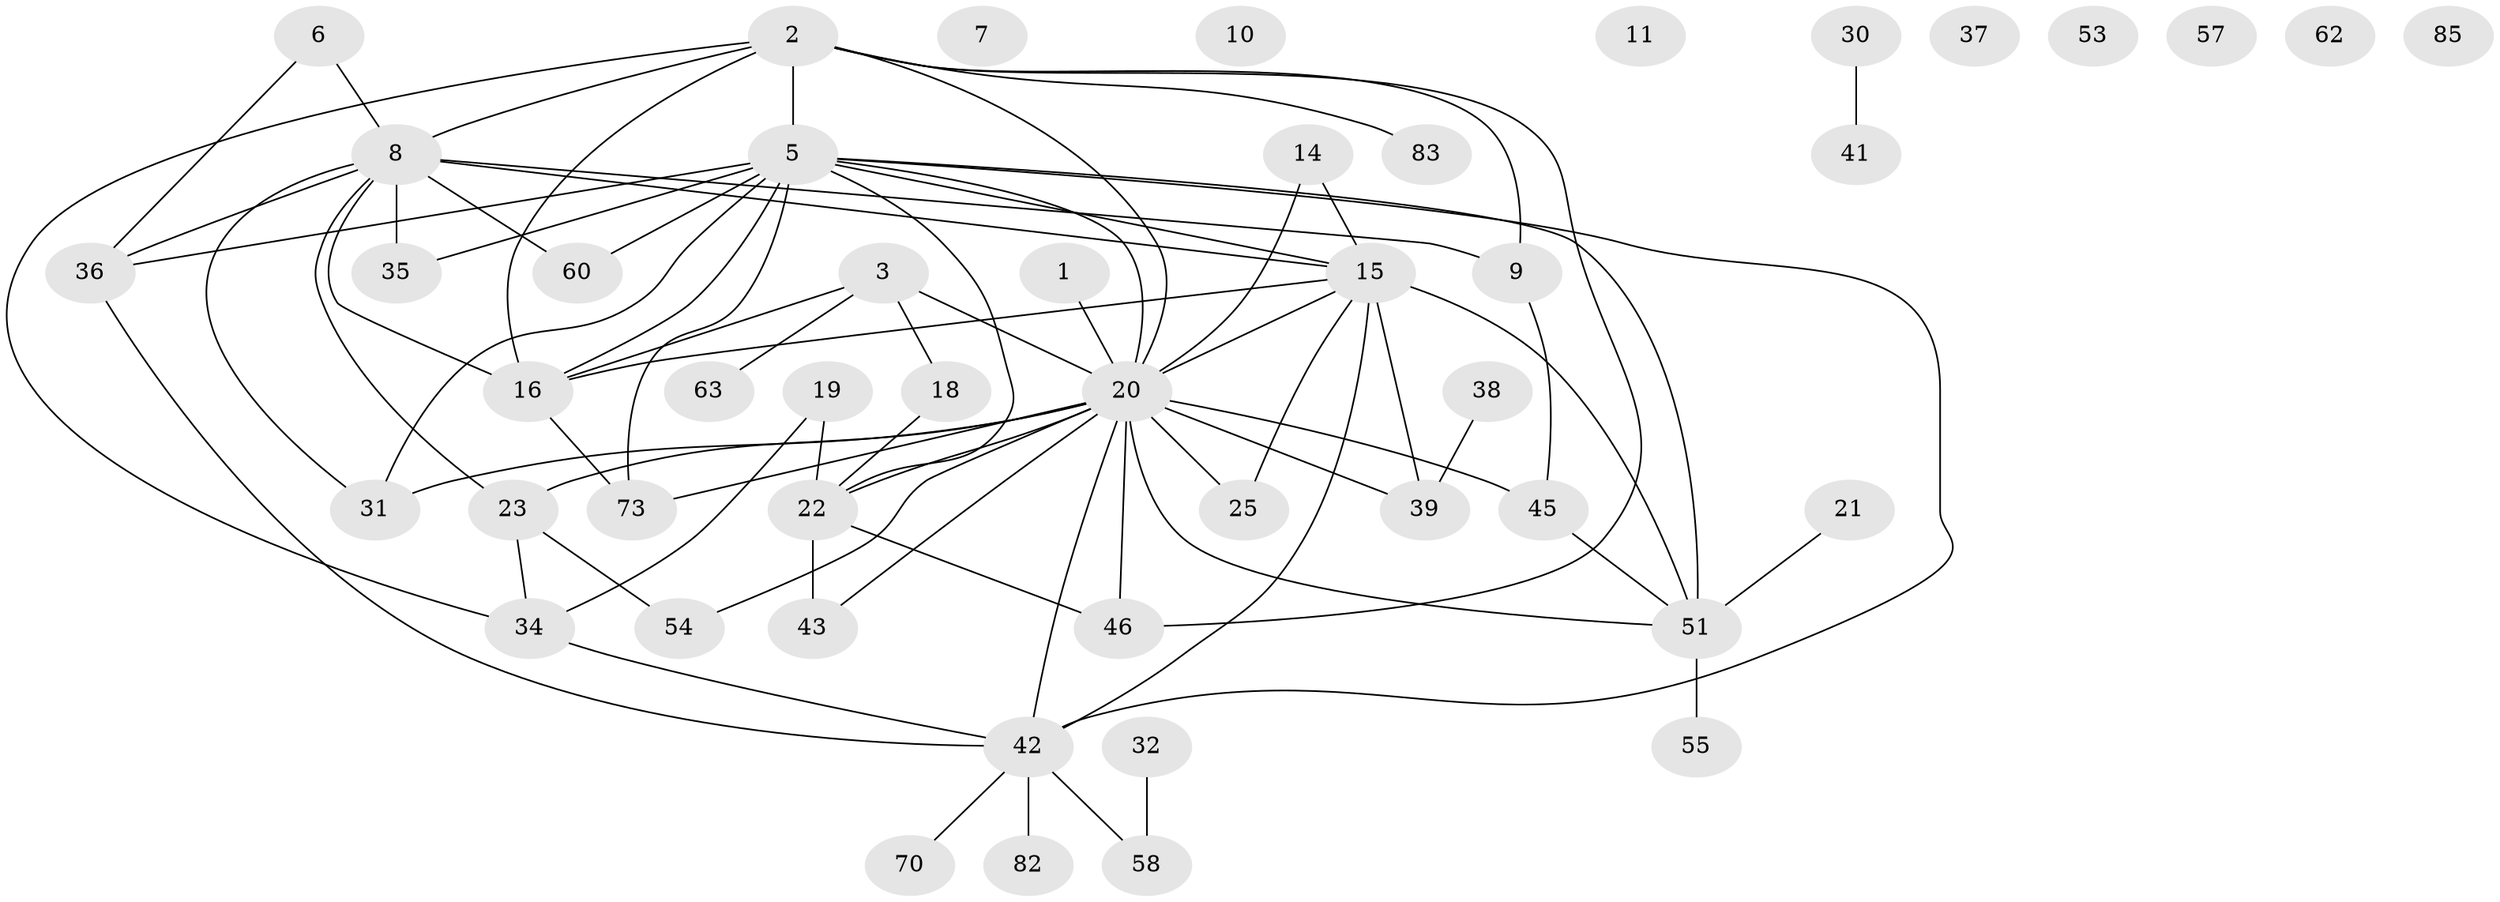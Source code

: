 // original degree distribution, {1: 0.19791666666666666, 6: 0.052083333333333336, 4: 0.125, 5: 0.08333333333333333, 2: 0.23958333333333334, 0: 0.07291666666666667, 3: 0.19791666666666666, 8: 0.03125}
// Generated by graph-tools (version 1.1) at 2025/13/03/09/25 04:13:13]
// undirected, 48 vertices, 74 edges
graph export_dot {
graph [start="1"]
  node [color=gray90,style=filled];
  1;
  2 [super="+76+4"];
  3 [super="+75"];
  5 [super="+52+77+12+78"];
  6;
  7;
  8 [super="+91+27+61"];
  9 [super="+49"];
  10;
  11 [super="+26"];
  14;
  15 [super="+72+17"];
  16 [super="+33+28"];
  18;
  19 [super="+88"];
  20 [super="+24+47+68+29+87"];
  21;
  22 [super="+94+44"];
  23 [super="+40"];
  25;
  30;
  31 [super="+66"];
  32;
  34 [super="+74"];
  35;
  36 [super="+59"];
  37;
  38;
  39;
  41;
  42 [super="+48+71"];
  43 [super="+67+50"];
  45;
  46;
  51 [super="+56"];
  53;
  54 [super="+64"];
  55 [super="+84"];
  57;
  58;
  60;
  62;
  63;
  70;
  73;
  82;
  83;
  85;
  1 -- 20;
  2 -- 83;
  2 -- 8;
  2 -- 20;
  2 -- 5 [weight=2];
  2 -- 16;
  2 -- 34;
  2 -- 9;
  2 -- 46;
  3 -- 16;
  3 -- 18;
  3 -- 20;
  3 -- 63;
  5 -- 73;
  5 -- 51;
  5 -- 22;
  5 -- 20;
  5 -- 31 [weight=2];
  5 -- 60;
  5 -- 35;
  5 -- 36;
  5 -- 15;
  5 -- 16;
  5 -- 42;
  6 -- 36;
  6 -- 8;
  8 -- 60;
  8 -- 23;
  8 -- 35;
  8 -- 36;
  8 -- 9;
  8 -- 15 [weight=2];
  8 -- 16;
  8 -- 31;
  9 -- 45;
  14 -- 20;
  14 -- 15;
  15 -- 16;
  15 -- 39;
  15 -- 20;
  15 -- 51;
  15 -- 25;
  15 -- 42;
  16 -- 73;
  18 -- 22;
  19 -- 34;
  19 -- 22;
  20 -- 54;
  20 -- 22 [weight=2];
  20 -- 39;
  20 -- 73;
  20 -- 45;
  20 -- 23 [weight=2];
  20 -- 25;
  20 -- 31 [weight=2];
  20 -- 46;
  20 -- 51;
  20 -- 43;
  20 -- 42;
  21 -- 51;
  22 -- 46;
  22 -- 43 [weight=2];
  23 -- 34;
  23 -- 54;
  30 -- 41;
  32 -- 58;
  34 -- 42;
  36 -- 42;
  38 -- 39;
  42 -- 58;
  42 -- 70;
  42 -- 82;
  45 -- 51;
  51 -- 55;
}
